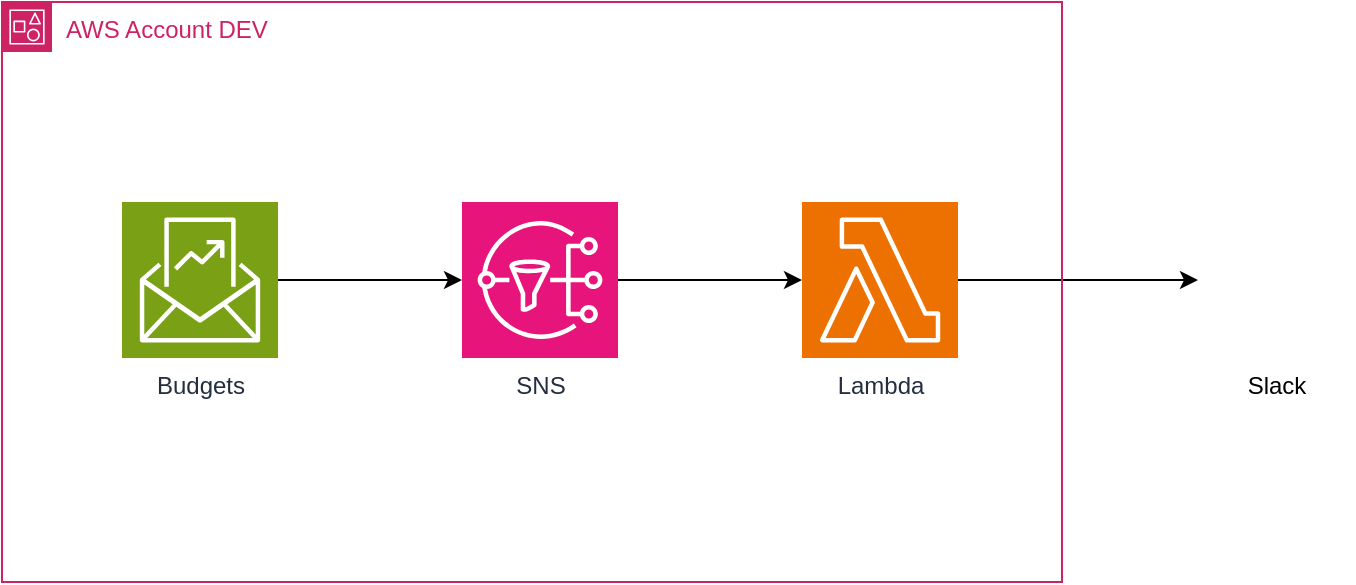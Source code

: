 <mxfile version="24.2.2" type="github">
  <diagram name="Page-1" id="Wp1WLM7WrcBcyV8MldW7">
    <mxGraphModel dx="954" dy="584" grid="0" gridSize="10" guides="1" tooltips="1" connect="1" arrows="1" fold="1" page="1" pageScale="1" pageWidth="1100" pageHeight="850" math="0" shadow="0">
      <root>
        <mxCell id="0" />
        <mxCell id="1" parent="0" />
        <mxCell id="zVrVcLsWFuLkZ7eGO_5f-1" value="SNS" style="sketch=0;points=[[0,0,0],[0.25,0,0],[0.5,0,0],[0.75,0,0],[1,0,0],[0,1,0],[0.25,1,0],[0.5,1,0],[0.75,1,0],[1,1,0],[0,0.25,0],[0,0.5,0],[0,0.75,0],[1,0.25,0],[1,0.5,0],[1,0.75,0]];outlineConnect=0;fontColor=#232F3E;fillColor=#E7157B;strokeColor=#ffffff;dashed=0;verticalLabelPosition=bottom;verticalAlign=top;align=center;html=1;fontSize=12;fontStyle=0;aspect=fixed;shape=mxgraph.aws4.resourceIcon;resIcon=mxgraph.aws4.sns;" parent="1" vertex="1">
          <mxGeometry x="370" y="250" width="78" height="78" as="geometry" />
        </mxCell>
        <mxCell id="eQAr3znEZmTmKrgJT2Qx-1" value="Slack" style="shape=image;html=1;verticalAlign=top;verticalLabelPosition=bottom;labelBackgroundColor=#ffffff;imageAspect=0;aspect=fixed;image=https://cdn2.iconfinder.com/data/icons/social-media-2285/512/1_Slack_colored_svg-128.png" parent="1" vertex="1">
          <mxGeometry x="738" y="250" width="78" height="78" as="geometry" />
        </mxCell>
        <mxCell id="eQAr3znEZmTmKrgJT2Qx-6" style="edgeStyle=orthogonalEdgeStyle;rounded=0;orthogonalLoop=1;jettySize=auto;html=1;entryX=0;entryY=0.5;entryDx=0;entryDy=0;" parent="1" source="eQAr3znEZmTmKrgJT2Qx-2" target="eQAr3znEZmTmKrgJT2Qx-1" edge="1">
          <mxGeometry relative="1" as="geometry" />
        </mxCell>
        <mxCell id="eQAr3znEZmTmKrgJT2Qx-4" style="edgeStyle=orthogonalEdgeStyle;rounded=0;orthogonalLoop=1;jettySize=auto;html=1;" parent="1" source="eQAr3znEZmTmKrgJT2Qx-3" target="zVrVcLsWFuLkZ7eGO_5f-1" edge="1">
          <mxGeometry relative="1" as="geometry" />
        </mxCell>
        <mxCell id="eQAr3znEZmTmKrgJT2Qx-5" style="edgeStyle=orthogonalEdgeStyle;rounded=0;orthogonalLoop=1;jettySize=auto;html=1;entryX=0;entryY=0.5;entryDx=0;entryDy=0;entryPerimeter=0;" parent="1" source="zVrVcLsWFuLkZ7eGO_5f-1" target="eQAr3znEZmTmKrgJT2Qx-2" edge="1">
          <mxGeometry relative="1" as="geometry" />
        </mxCell>
        <mxCell id="eQAr3znEZmTmKrgJT2Qx-7" value="AWS Account DEV" style="points=[[0,0],[0.25,0],[0.5,0],[0.75,0],[1,0],[1,0.25],[1,0.5],[1,0.75],[1,1],[0.75,1],[0.5,1],[0.25,1],[0,1],[0,0.75],[0,0.5],[0,0.25]];outlineConnect=0;gradientColor=none;html=1;whiteSpace=wrap;fontSize=12;fontStyle=0;container=1;pointerEvents=0;collapsible=0;recursiveResize=0;shape=mxgraph.aws4.group;grIcon=mxgraph.aws4.group_account;strokeColor=#CD2264;fillColor=none;verticalAlign=top;align=left;spacingLeft=30;fontColor=#CD2264;dashed=0;" parent="1" vertex="1">
          <mxGeometry x="140" y="150" width="530" height="290" as="geometry" />
        </mxCell>
        <mxCell id="eQAr3znEZmTmKrgJT2Qx-3" value="Budgets" style="sketch=0;points=[[0,0,0],[0.25,0,0],[0.5,0,0],[0.75,0,0],[1,0,0],[0,1,0],[0.25,1,0],[0.5,1,0],[0.75,1,0],[1,1,0],[0,0.25,0],[0,0.5,0],[0,0.75,0],[1,0.25,0],[1,0.5,0],[1,0.75,0]];outlineConnect=0;fontColor=#232F3E;fillColor=#7AA116;strokeColor=#ffffff;dashed=0;verticalLabelPosition=bottom;verticalAlign=top;align=center;html=1;fontSize=12;fontStyle=0;aspect=fixed;shape=mxgraph.aws4.resourceIcon;resIcon=mxgraph.aws4.budgets_2;" parent="eQAr3znEZmTmKrgJT2Qx-7" vertex="1">
          <mxGeometry x="60" y="100" width="78" height="78" as="geometry" />
        </mxCell>
        <mxCell id="eQAr3znEZmTmKrgJT2Qx-2" value="Lambda" style="sketch=0;points=[[0,0,0],[0.25,0,0],[0.5,0,0],[0.75,0,0],[1,0,0],[0,1,0],[0.25,1,0],[0.5,1,0],[0.75,1,0],[1,1,0],[0,0.25,0],[0,0.5,0],[0,0.75,0],[1,0.25,0],[1,0.5,0],[1,0.75,0]];outlineConnect=0;fontColor=#232F3E;fillColor=#ED7100;strokeColor=#ffffff;dashed=0;verticalLabelPosition=bottom;verticalAlign=top;align=center;html=1;fontSize=12;fontStyle=0;aspect=fixed;shape=mxgraph.aws4.resourceIcon;resIcon=mxgraph.aws4.lambda;" parent="eQAr3znEZmTmKrgJT2Qx-7" vertex="1">
          <mxGeometry x="400" y="100" width="78" height="78" as="geometry" />
        </mxCell>
      </root>
    </mxGraphModel>
  </diagram>
</mxfile>
